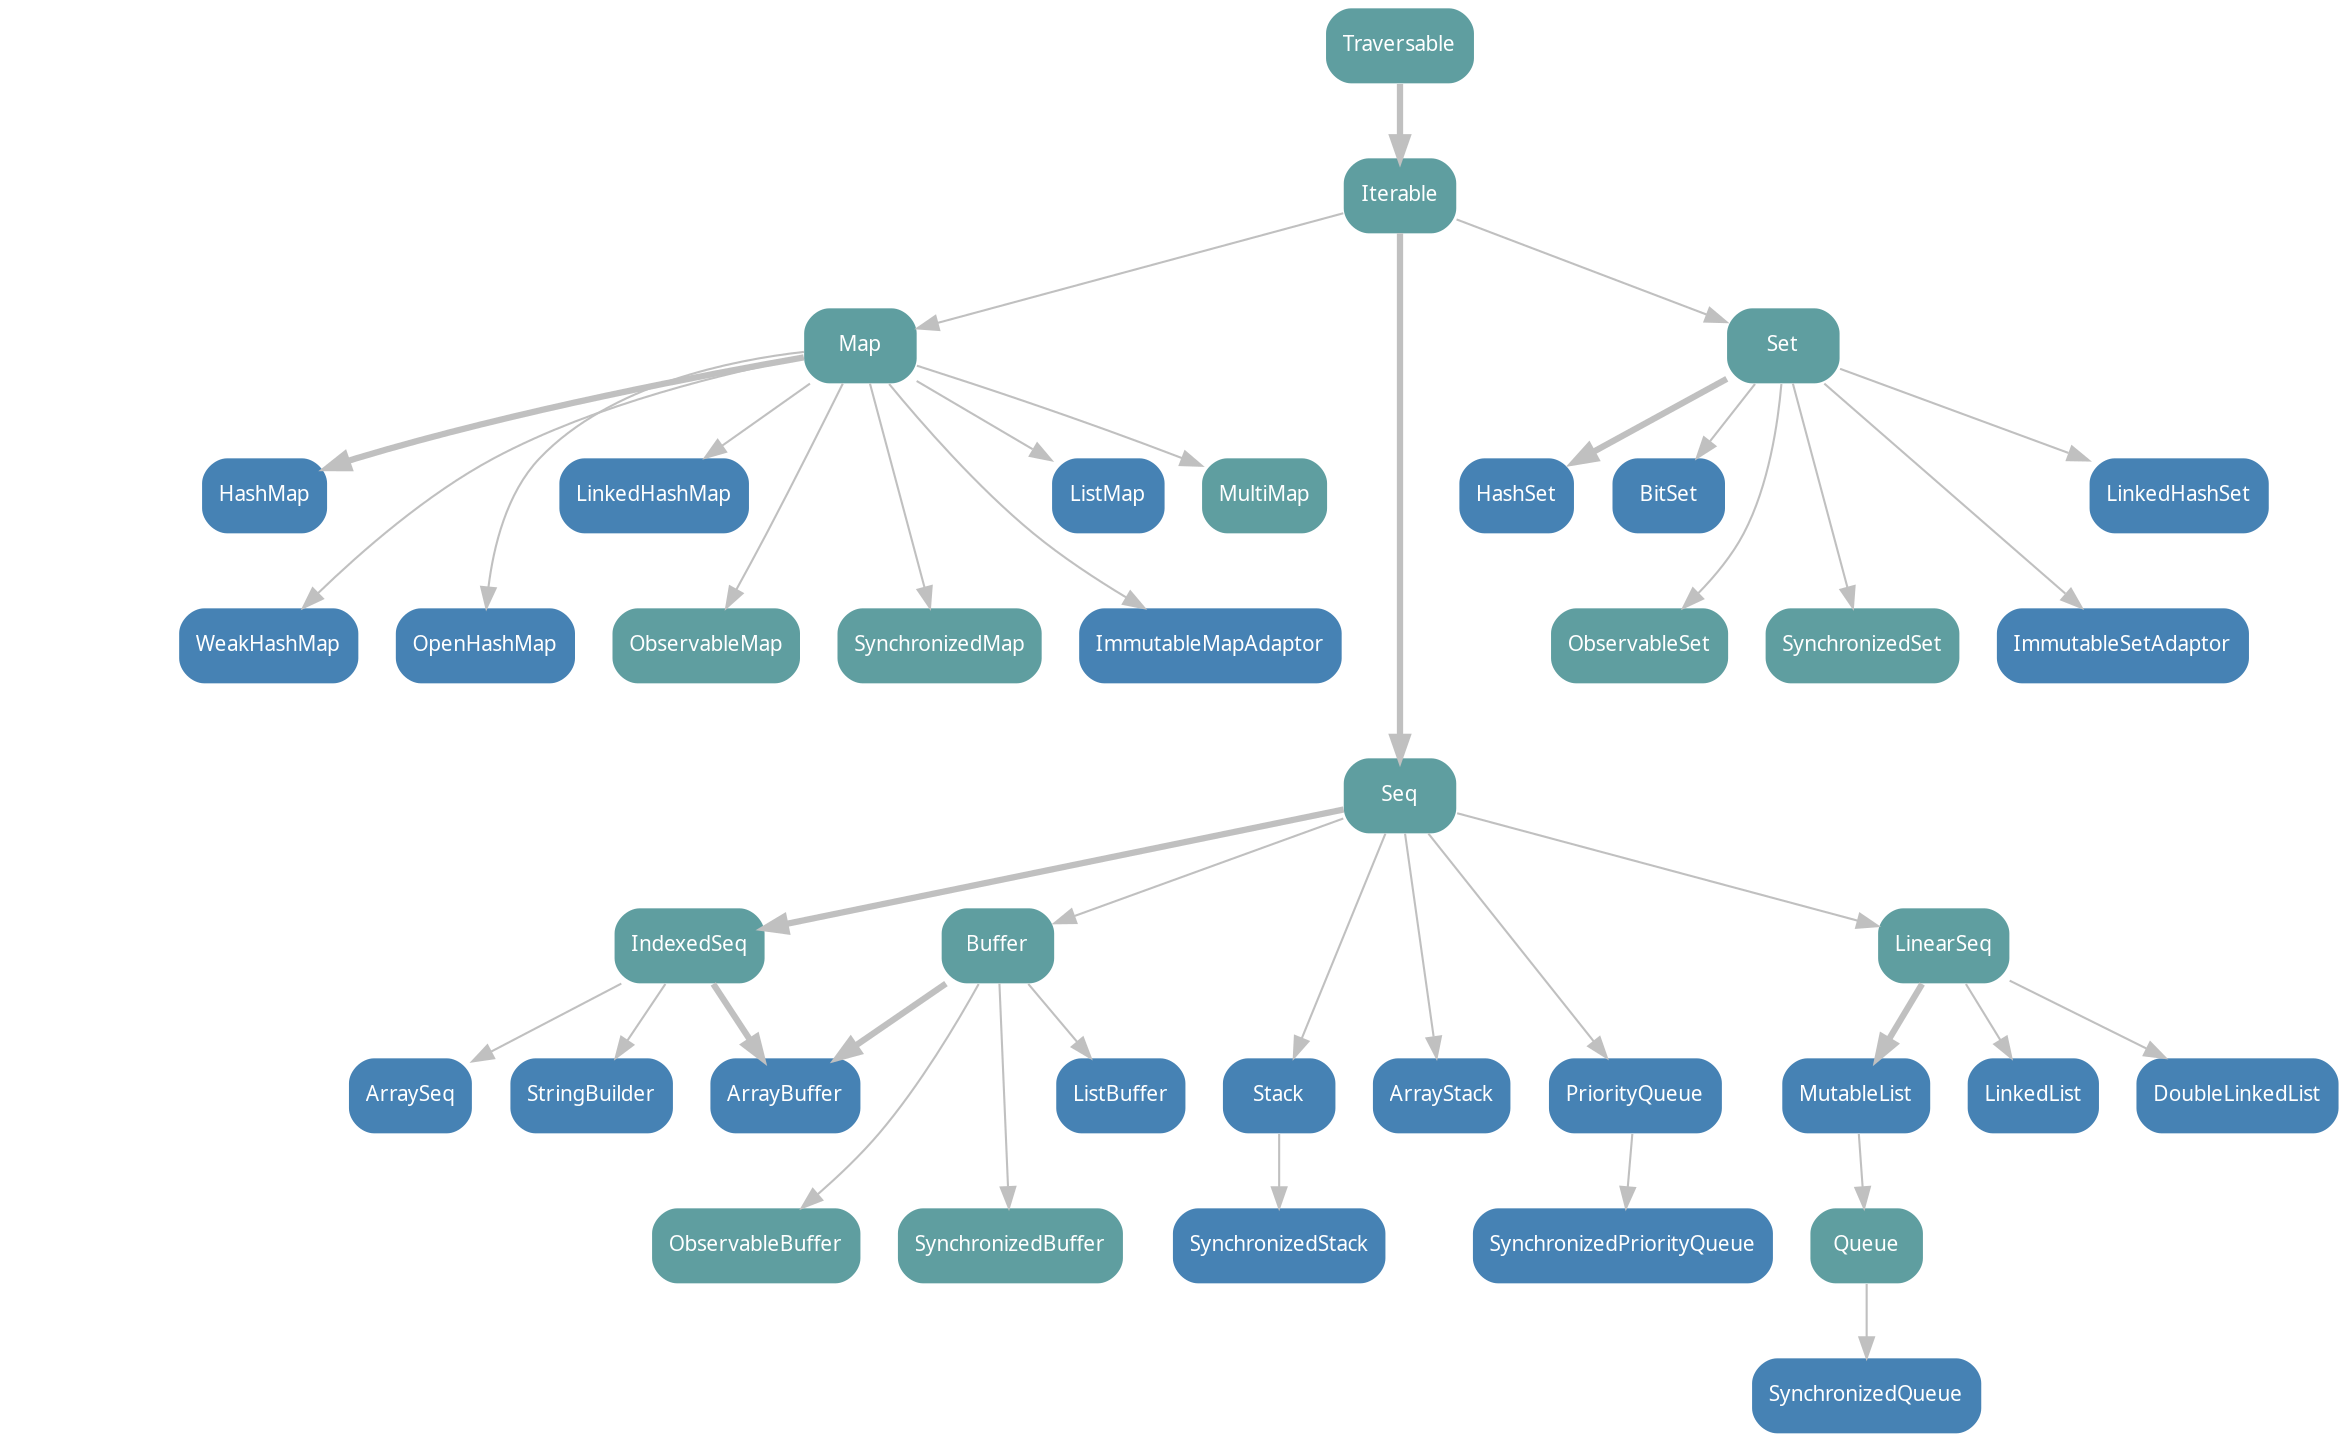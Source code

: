 // dot graphs for the Scala 2.8 Collections API
// package scala.collection.mutable
// (C) 2010 by Mathias

digraph "scala.collection.mutable" {
  bgcolor=transparent
  dpi=68
  
  // layout help
  node [shape=plaintext, style=invis]
  edge [style=invis]
  Level0 -> Level1 -> Level2 -> Level3 -> Level4 -> Level5 -> Level6 -> Level7 -> Level8 -> Level9
  
  // node definitions
  node [shape=box, style="rounded, filled", fontname=tahoma, fontsize=10, fontcolor=white, color=none, fillcolor=cadetblue]
  mTraversable [label="Traversable", URL="http://www.scala-lang.org/api/current/scala/collection/mutable/Traversable.html"]    
    mIterable [label="Iterable", URL="http://www.scala-lang.org/api/current/scala/collection/mutable/Iterable.html"]      
      mMap [label="Map", URL="http://www.scala-lang.org/api/current/scala/collection/mutable/Map.html"]
        mHashMap [fillcolor="steelblue", label="HashMap", URL="http://www.scala-lang.org/api/current/scala/collection/mutable/HashMap.html"]
        WeakHashMap [fillcolor="steelblue", URL="http://www.scala-lang.org/api/current/scala/collection/mutable/WeakHashMap.html"]
        OpenHashMap [fillcolor="steelblue", URL="http://www.scala-lang.org/api/current/scala/collection/mutable/OpenHashMap.html"]
        LinkedHashMap [fillcolor="steelblue",URL="http://www.scala-lang.org/api/current/scala/collection/mutable/LinkedHashMap.html"]
        ObservableMap [URL="http://www.scala-lang.org/api/current/scala/collection/mutable/ObservableMap.html"]
        SynchronizedMap [URL="http://www.scala-lang.org/api/current/scala/collection/mutable/SynchronizedMap.html"]
        ImmutableMapAdaptor [fillcolor="steelblue", URL="http://www.scala-lang.org/api/current/scala/collection/mutable/ImmutableMapAdaptor.html"]
        mListMap [fillcolor="steelblue", label="ListMap", URL="http://www.scala-lang.org/api/current/scala/collection/mutable/ListMap.html"]
        MultiMap [URL="http://www.scala-lang.org/api/current/scala/collection/mutable/MultiMap.html"]
      mSeq [label="Seq", URL="http://www.scala-lang.org/api/current/scala/collection/mutable/Seq.html"]
        mIndexedSeq [label="IndexedSeq", URL="http://www.scala-lang.org/api/current/scala/collection/mutable/IndexedSeq.html"]
          ArrayBuffer [fillcolor="steelblue", URL="http://www.scala-lang.org/api/current/scala/collection/mutable/ArrayBuffer.html"] // also a Buffer
          ArraySeq [fillcolor="steelblue", URL="http://www.scala-lang.org/api/current/scala/collection/mutable/ArraySeq.html"]
          StringBuilder [fillcolor="steelblue", URL="http://www.scala-lang.org/api/current/scala/collection/mutable/StringBuilder.html"]
        Buffer [URL="http://www.scala-lang.org/api/current/scala/collection/mutable/Buffer.html"]
          ObservableBuffer [URL="http://www.scala-lang.org/api/current/scala/collection/mutable/ObservableBuffer.html"]
          SynchronizedBuffer [URL="http://www.scala-lang.org/api/current/scala/collection/mutable/SynchronizedBuffer.html"]
          ListBuffer [fillcolor="steelblue", URL="http://www.scala-lang.org/api/current/scala/collection/mutable/ListBuffer.html"]
        mStack [fillcolor="steelblue", label="Stack", URL="http://www.scala-lang.org/api/current/scala/collection/mutable/Stack.html"]
          SynchronizedStack [fillcolor="steelblue", URL="http://www.scala-lang.org/api/current/scala/collection/mutable/SynchronizedStack.html"]
        ArrayStack [fillcolor="steelblue", URL="http://www.scala-lang.org/api/current/scala/collection/mutable/ArrayStack.html"]
        PriorityQueue [fillcolor="steelblue", URL="http://www.scala-lang.org/api/current/scala/collection/mutable/PriorityQueue.html"]
          SynchronizedPriorityQueue [fillcolor="steelblue", URL="http://www.scala-lang.org/api/current/scala/collection/mutable/SynchronizedPriorityQueue.html"]
          mLinearSeq [label="LinearSeq", URL="http://www.scala-lang.org/api/current/scala/collection/immutable/LinearSeq.html"]
            MutableList [fillcolor="steelblue", URL="http://www.scala-lang.org/api/current/scala/collection/mutable/MutableList.html"]
              mQueue [label="Queue", URL="http://www.scala-lang.org/api/current/scala/collection/mutable/Queue.html"]
                SynchronizedQueue [fillcolor="steelblue", URL="http://www.scala-lang.org/api/current/scala/collection/mutable/SynchronizedQueue.html"]
            LinkedList [fillcolor="steelblue", URL="http://www.scala-lang.org/api/current/scala/collection/mutable/LinkedList.html"]
            DoubleLinkedList [fillcolor="steelblue", URL="http://www.scala-lang.org/api/current/scala/collection/mutable/DoubleLinkedList.html"]
      mSet [label="Set", URL="http://www.scala-lang.org/api/current/scala/collection/mutable/Set.html"]
        mHashSet [fillcolor="steelblue", label="HashSet", URL="http://www.scala-lang.org/api/current/scala/collection/mutable/HashSet.html"]
        mBitSet [fillcolor="steelblue", label="BitSet", URL="http://www.scala-lang.org/api/current/scala/collection/mutable/BitSet.html"]
        ObservableSet [URL="http://www.scala-lang.org/api/current/scala/collection/mutable/ObservableSet.html"]
        SynchronizedSet [URL="http://www.scala-lang.org/api/current/scala/collection/mutable/SynchronizedSet.html"]
        ImmutableSetAdaptor [fillcolor="steelblue", URL="http://www.scala-lang.org/api/current/scala/collection/mutable/ImmutableSetAdaptor.html"]
        LinkedHashSet [fillcolor="steelblue", URL="http://www.scala-lang.org/api/current/scala/collection/mutable/LinkedHashSet.html"]

  // layout help
  { rank=same; Level0; mTraversable }
  { rank=same; Level1; mIterable }
  { rank=same; Level2; mSet; mMap }
  { rank=same; Level3; }
  { rank=same; Level4; ObservableSet; SynchronizedSet; ImmutableSetAdaptor; WeakHashMap; OpenHashMap; ObservableMap; SynchronizedMap; ImmutableMapAdaptor }
  { rank=same; Level5; mSeq }
  { rank=same; Level6; }
  { rank=same; Level7; mStack; ArrayStack; PriorityQueue }
  { rank=same; Level8; ObservableBuffer; SynchronizedBuffer }

  // edge definitions
  edge [style=solid, color=gray]
  mTraversable -> mIterable -> mSeq -> mIndexedSeq -> ArrayBuffer [penwidth=3]
  mIndexedSeq -> ArraySeq
  mIndexedSeq -> StringBuilder
  mSeq -> mLinearSeq
  mLinearSeq -> MutableList [penwidth=3]
  MutableList -> mQueue -> SynchronizedQueue
  mLinearSeq -> LinkedList
  mLinearSeq -> DoubleLinkedList
  mSeq -> Buffer
  Buffer -> ArrayBuffer [penwidth=3]
  Buffer -> ListBuffer
  Buffer -> ObservableBuffer
  Buffer -> SynchronizedBuffer
  mSeq -> mStack -> SynchronizedStack
  mSeq -> ArrayStack
  mSeq -> PriorityQueue -> SynchronizedPriorityQueue
  mIterable -> mSet
  mSet -> mHashSet [penwidth=3]
  mSet -> mBitSet
  mSet -> LinkedHashSet
  mSet -> ObservableSet
  mSet -> SynchronizedSet
  mSet -> ImmutableSetAdaptor
  mIterable -> mMap
  mMap -> mHashMap [penwidth=3]
  mMap -> WeakHashMap
  mMap -> OpenHashMap
  mMap -> LinkedHashMap
  mMap -> mListMap
  mMap -> MultiMap
  mMap -> ObservableMap
  mMap -> SynchronizedMap
  mMap -> ImmutableMapAdaptor
}